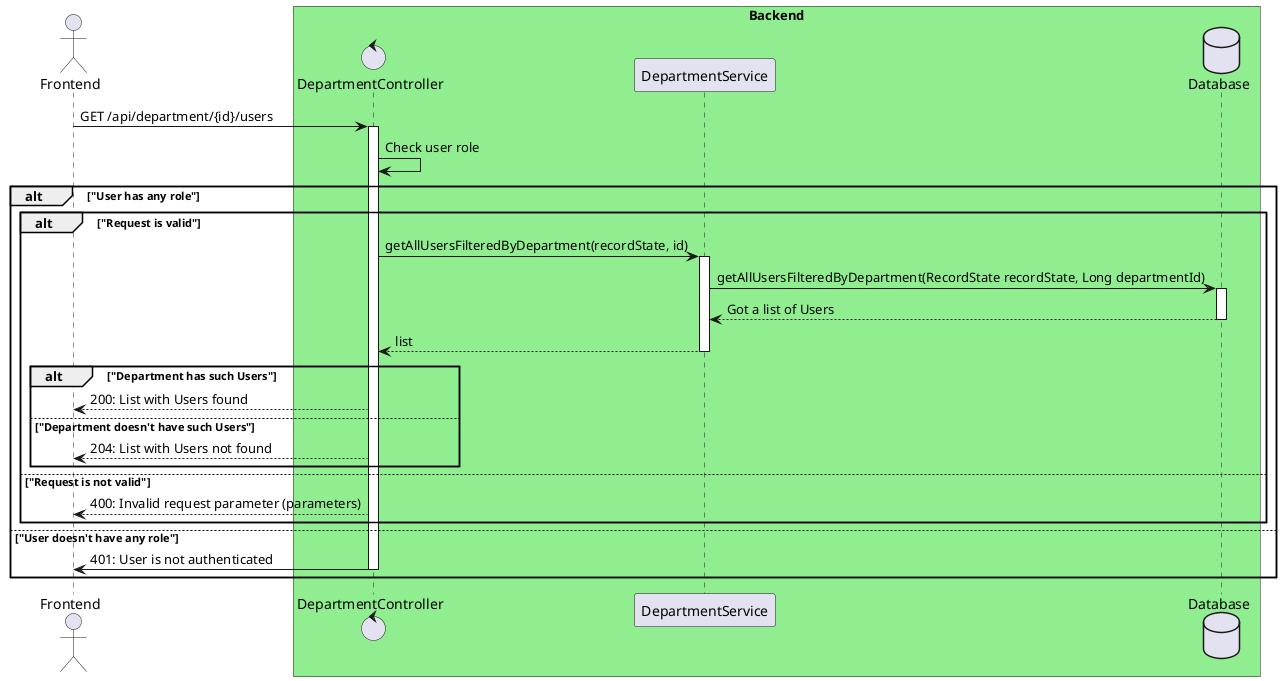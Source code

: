@startuml

actor "Frontend" as front

box "Backend" #Lightgreen
control "DepartmentController" as controller
participant "DepartmentService" as service
database "Database" as db
end box

'autonumber

front -> controller++: GET /api/department/{id}/users
controller -> controller: Check user role
alt "User has any role"
        alt "Request is valid"
        controller -> service++: getAllUsersFilteredByDepartment(recordState, id)
        service -> db++: getAllUsersFilteredByDepartment(RecordState recordState, Long departmentId)
        db --> service--: Got a list of Users
        service --> controller--: list
            alt "Department has such Users"
                controller --> front: 200: List with Users found
            else "Department doesn't have such Users"
                controller --> front: 204: List with Users not found
            end
        else "Request is not valid"
            controller --> front: 400: Invalid request parameter (parameters)
        end
else "User doesn't have any role"
    controller -> front--: 401: User is not authenticated
end

@enduml
